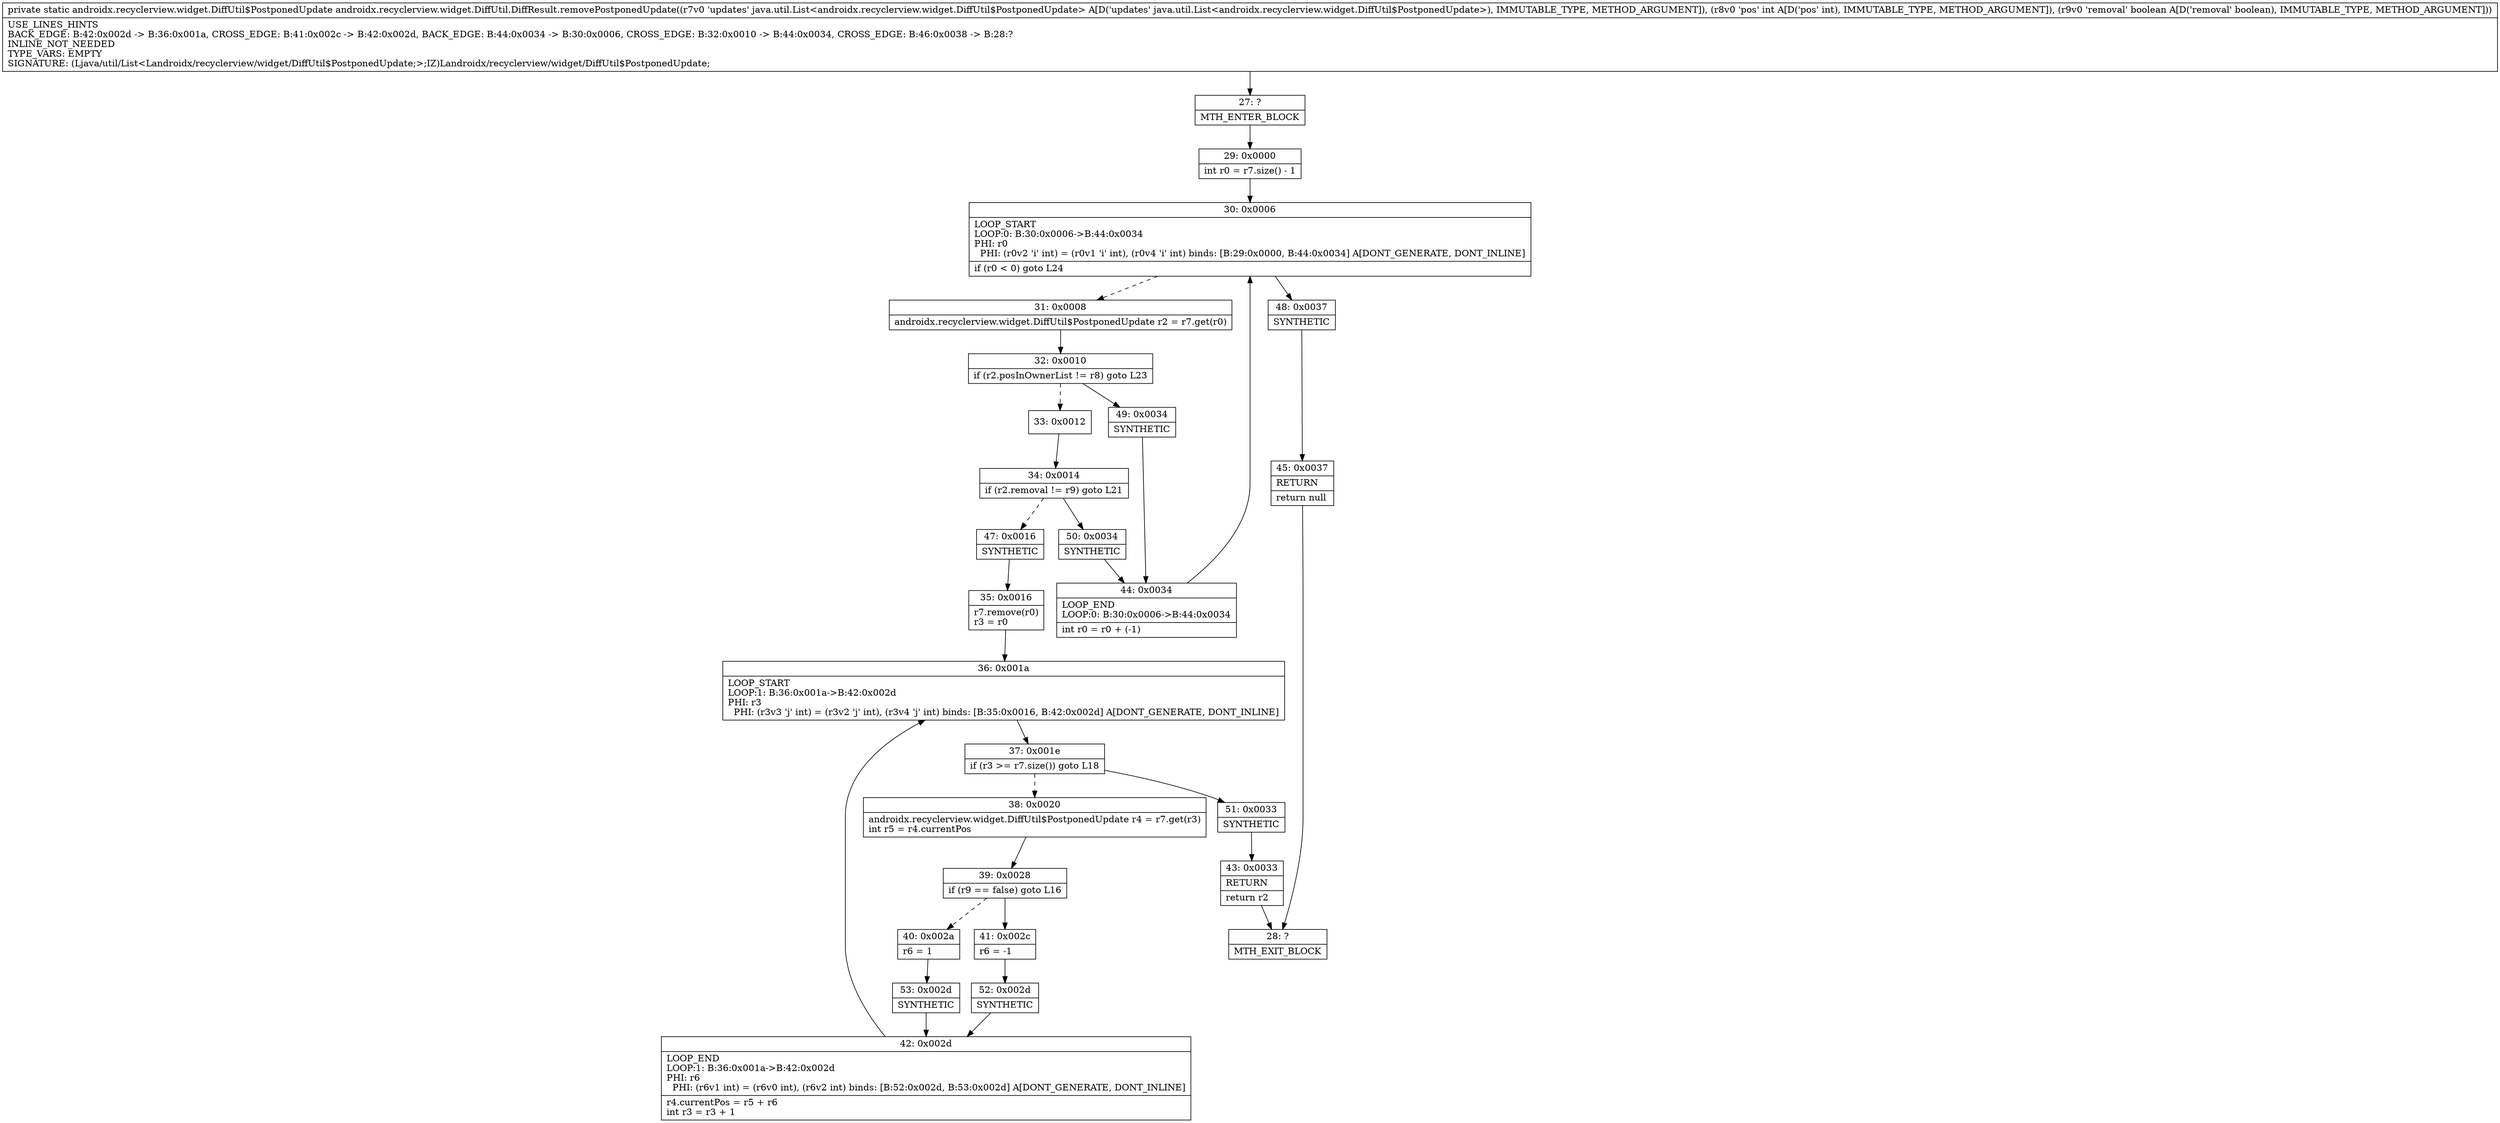 digraph "CFG forandroidx.recyclerview.widget.DiffUtil.DiffResult.removePostponedUpdate(Ljava\/util\/List;IZ)Landroidx\/recyclerview\/widget\/DiffUtil$PostponedUpdate;" {
Node_27 [shape=record,label="{27\:\ ?|MTH_ENTER_BLOCK\l}"];
Node_29 [shape=record,label="{29\:\ 0x0000|int r0 = r7.size() \- 1\l}"];
Node_30 [shape=record,label="{30\:\ 0x0006|LOOP_START\lLOOP:0: B:30:0x0006\-\>B:44:0x0034\lPHI: r0 \l  PHI: (r0v2 'i' int) = (r0v1 'i' int), (r0v4 'i' int) binds: [B:29:0x0000, B:44:0x0034] A[DONT_GENERATE, DONT_INLINE]\l|if (r0 \< 0) goto L24\l}"];
Node_31 [shape=record,label="{31\:\ 0x0008|androidx.recyclerview.widget.DiffUtil$PostponedUpdate r2 = r7.get(r0)\l}"];
Node_32 [shape=record,label="{32\:\ 0x0010|if (r2.posInOwnerList != r8) goto L23\l}"];
Node_33 [shape=record,label="{33\:\ 0x0012}"];
Node_34 [shape=record,label="{34\:\ 0x0014|if (r2.removal != r9) goto L21\l}"];
Node_47 [shape=record,label="{47\:\ 0x0016|SYNTHETIC\l}"];
Node_35 [shape=record,label="{35\:\ 0x0016|r7.remove(r0)\lr3 = r0\l}"];
Node_36 [shape=record,label="{36\:\ 0x001a|LOOP_START\lLOOP:1: B:36:0x001a\-\>B:42:0x002d\lPHI: r3 \l  PHI: (r3v3 'j' int) = (r3v2 'j' int), (r3v4 'j' int) binds: [B:35:0x0016, B:42:0x002d] A[DONT_GENERATE, DONT_INLINE]\l}"];
Node_37 [shape=record,label="{37\:\ 0x001e|if (r3 \>= r7.size()) goto L18\l}"];
Node_38 [shape=record,label="{38\:\ 0x0020|androidx.recyclerview.widget.DiffUtil$PostponedUpdate r4 = r7.get(r3)\lint r5 = r4.currentPos\l}"];
Node_39 [shape=record,label="{39\:\ 0x0028|if (r9 == false) goto L16\l}"];
Node_40 [shape=record,label="{40\:\ 0x002a|r6 = 1\l}"];
Node_53 [shape=record,label="{53\:\ 0x002d|SYNTHETIC\l}"];
Node_42 [shape=record,label="{42\:\ 0x002d|LOOP_END\lLOOP:1: B:36:0x001a\-\>B:42:0x002d\lPHI: r6 \l  PHI: (r6v1 int) = (r6v0 int), (r6v2 int) binds: [B:52:0x002d, B:53:0x002d] A[DONT_GENERATE, DONT_INLINE]\l|r4.currentPos = r5 + r6\lint r3 = r3 + 1\l}"];
Node_41 [shape=record,label="{41\:\ 0x002c|r6 = \-1\l}"];
Node_52 [shape=record,label="{52\:\ 0x002d|SYNTHETIC\l}"];
Node_51 [shape=record,label="{51\:\ 0x0033|SYNTHETIC\l}"];
Node_43 [shape=record,label="{43\:\ 0x0033|RETURN\l|return r2\l}"];
Node_28 [shape=record,label="{28\:\ ?|MTH_EXIT_BLOCK\l}"];
Node_50 [shape=record,label="{50\:\ 0x0034|SYNTHETIC\l}"];
Node_44 [shape=record,label="{44\:\ 0x0034|LOOP_END\lLOOP:0: B:30:0x0006\-\>B:44:0x0034\l|int r0 = r0 + (\-1)\l}"];
Node_49 [shape=record,label="{49\:\ 0x0034|SYNTHETIC\l}"];
Node_48 [shape=record,label="{48\:\ 0x0037|SYNTHETIC\l}"];
Node_45 [shape=record,label="{45\:\ 0x0037|RETURN\l|return null\l}"];
MethodNode[shape=record,label="{private static androidx.recyclerview.widget.DiffUtil$PostponedUpdate androidx.recyclerview.widget.DiffUtil.DiffResult.removePostponedUpdate((r7v0 'updates' java.util.List\<androidx.recyclerview.widget.DiffUtil$PostponedUpdate\> A[D('updates' java.util.List\<androidx.recyclerview.widget.DiffUtil$PostponedUpdate\>), IMMUTABLE_TYPE, METHOD_ARGUMENT]), (r8v0 'pos' int A[D('pos' int), IMMUTABLE_TYPE, METHOD_ARGUMENT]), (r9v0 'removal' boolean A[D('removal' boolean), IMMUTABLE_TYPE, METHOD_ARGUMENT]))  | USE_LINES_HINTS\lBACK_EDGE: B:42:0x002d \-\> B:36:0x001a, CROSS_EDGE: B:41:0x002c \-\> B:42:0x002d, BACK_EDGE: B:44:0x0034 \-\> B:30:0x0006, CROSS_EDGE: B:32:0x0010 \-\> B:44:0x0034, CROSS_EDGE: B:46:0x0038 \-\> B:28:?\lINLINE_NOT_NEEDED\lTYPE_VARS: EMPTY\lSIGNATURE: (Ljava\/util\/List\<Landroidx\/recyclerview\/widget\/DiffUtil$PostponedUpdate;\>;IZ)Landroidx\/recyclerview\/widget\/DiffUtil$PostponedUpdate;\l}"];
MethodNode -> Node_27;Node_27 -> Node_29;
Node_29 -> Node_30;
Node_30 -> Node_31[style=dashed];
Node_30 -> Node_48;
Node_31 -> Node_32;
Node_32 -> Node_33[style=dashed];
Node_32 -> Node_49;
Node_33 -> Node_34;
Node_34 -> Node_47[style=dashed];
Node_34 -> Node_50;
Node_47 -> Node_35;
Node_35 -> Node_36;
Node_36 -> Node_37;
Node_37 -> Node_38[style=dashed];
Node_37 -> Node_51;
Node_38 -> Node_39;
Node_39 -> Node_40[style=dashed];
Node_39 -> Node_41;
Node_40 -> Node_53;
Node_53 -> Node_42;
Node_42 -> Node_36;
Node_41 -> Node_52;
Node_52 -> Node_42;
Node_51 -> Node_43;
Node_43 -> Node_28;
Node_50 -> Node_44;
Node_44 -> Node_30;
Node_49 -> Node_44;
Node_48 -> Node_45;
Node_45 -> Node_28;
}

